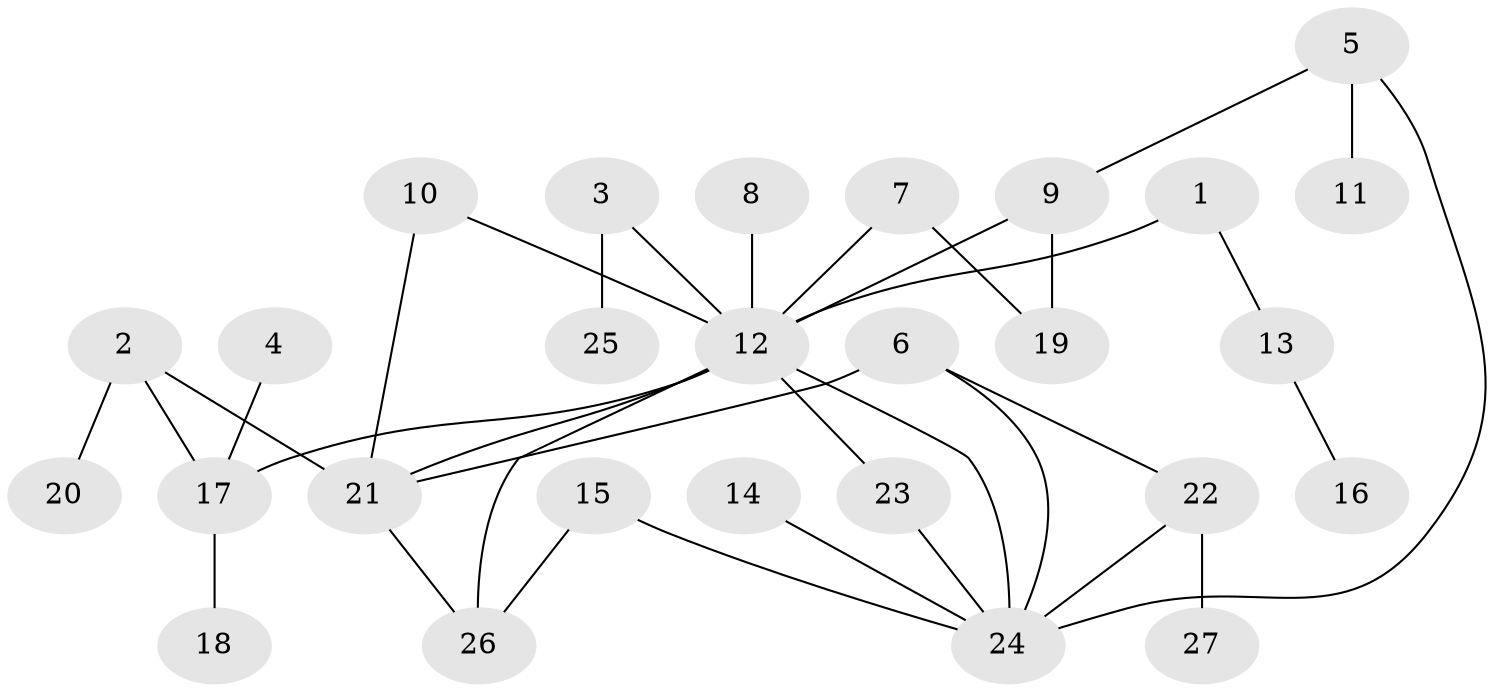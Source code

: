 // original degree distribution, {13: 0.018867924528301886, 1: 0.4528301886792453, 6: 0.018867924528301886, 2: 0.3018867924528302, 8: 0.018867924528301886, 9: 0.018867924528301886, 4: 0.05660377358490566, 5: 0.03773584905660377, 3: 0.07547169811320754}
// Generated by graph-tools (version 1.1) at 2025/01/03/09/25 03:01:55]
// undirected, 27 vertices, 35 edges
graph export_dot {
graph [start="1"]
  node [color=gray90,style=filled];
  1;
  2;
  3;
  4;
  5;
  6;
  7;
  8;
  9;
  10;
  11;
  12;
  13;
  14;
  15;
  16;
  17;
  18;
  19;
  20;
  21;
  22;
  23;
  24;
  25;
  26;
  27;
  1 -- 12 [weight=1.0];
  1 -- 13 [weight=1.0];
  2 -- 17 [weight=1.0];
  2 -- 20 [weight=1.0];
  2 -- 21 [weight=1.0];
  3 -- 12 [weight=1.0];
  3 -- 25 [weight=1.0];
  4 -- 17 [weight=1.0];
  5 -- 9 [weight=1.0];
  5 -- 11 [weight=1.0];
  5 -- 24 [weight=1.0];
  6 -- 21 [weight=1.0];
  6 -- 22 [weight=1.0];
  6 -- 24 [weight=1.0];
  7 -- 12 [weight=1.0];
  7 -- 19 [weight=1.0];
  8 -- 12 [weight=1.0];
  9 -- 12 [weight=1.0];
  9 -- 19 [weight=1.0];
  10 -- 12 [weight=1.0];
  10 -- 21 [weight=1.0];
  12 -- 17 [weight=1.0];
  12 -- 21 [weight=1.0];
  12 -- 23 [weight=1.0];
  12 -- 24 [weight=1.0];
  12 -- 26 [weight=1.0];
  13 -- 16 [weight=1.0];
  14 -- 24 [weight=1.0];
  15 -- 24 [weight=1.0];
  15 -- 26 [weight=1.0];
  17 -- 18 [weight=1.0];
  21 -- 26 [weight=1.0];
  22 -- 24 [weight=1.0];
  22 -- 27 [weight=1.0];
  23 -- 24 [weight=1.0];
}
